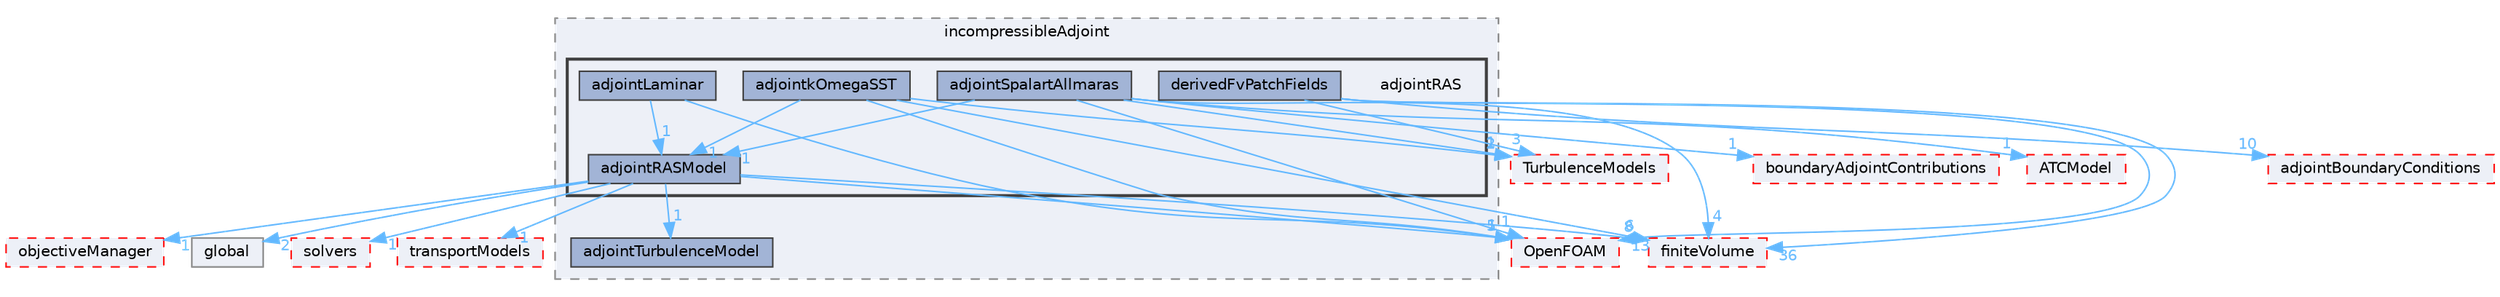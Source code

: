 digraph "src/optimisation/adjointOptimisation/adjoint/turbulenceModels/incompressibleAdjoint/adjointRAS"
{
 // LATEX_PDF_SIZE
  bgcolor="transparent";
  edge [fontname=Helvetica,fontsize=10,labelfontname=Helvetica,labelfontsize=10];
  node [fontname=Helvetica,fontsize=10,shape=box,height=0.2,width=0.4];
  compound=true
  subgraph clusterdir_2faf1506b7d3bfc67479a0cb5dfaec79 {
    graph [ bgcolor="#edf0f7", pencolor="grey50", label="incompressibleAdjoint", fontname=Helvetica,fontsize=10 style="filled,dashed", URL="dir_2faf1506b7d3bfc67479a0cb5dfaec79.html",tooltip=""]
  dir_f90935866998cf45726cbb2a5b5eb956 [label="adjointTurbulenceModel", fillcolor="#a2b4d6", color="grey25", style="filled", URL="dir_f90935866998cf45726cbb2a5b5eb956.html",tooltip=""];
  subgraph clusterdir_9f61f8dfde461696885d32a8d257cf1d {
    graph [ bgcolor="#edf0f7", pencolor="grey25", label="", fontname=Helvetica,fontsize=10 style="filled,bold", URL="dir_9f61f8dfde461696885d32a8d257cf1d.html",tooltip=""]
    dir_9f61f8dfde461696885d32a8d257cf1d [shape=plaintext, label="adjointRAS"];
  dir_bf07cd3441ef0952602bcc6df3f6b792 [label="adjointkOmegaSST", fillcolor="#a2b4d6", color="grey25", style="filled", URL="dir_bf07cd3441ef0952602bcc6df3f6b792.html",tooltip=""];
  dir_b45799a8a9d27309800b21fc5d12b7ab [label="adjointLaminar", fillcolor="#a2b4d6", color="grey25", style="filled", URL="dir_b45799a8a9d27309800b21fc5d12b7ab.html",tooltip=""];
  dir_7250470eb2f41613612d935f8a369a5f [label="adjointRASModel", fillcolor="#a2b4d6", color="grey25", style="filled", URL="dir_7250470eb2f41613612d935f8a369a5f.html",tooltip=""];
  dir_75327fb0199a392e1998cff857fd8378 [label="adjointSpalartAllmaras", fillcolor="#a2b4d6", color="grey25", style="filled", URL="dir_75327fb0199a392e1998cff857fd8378.html",tooltip=""];
  dir_dee64796cb0cb3643bf98dbe7f3e7597 [label="derivedFvPatchFields", fillcolor="#a2b4d6", color="grey25", style="filled", URL="dir_dee64796cb0cb3643bf98dbe7f3e7597.html",tooltip=""];
  }
  }
  dir_1784f822592d39f816c839dc1a098cdb [label="adjointBoundaryConditions", fillcolor="#edf0f7", color="red", style="filled,dashed", URL="dir_1784f822592d39f816c839dc1a098cdb.html",tooltip=""];
  dir_1eda626aeac0f0ad2848c36acaa5d501 [label="TurbulenceModels", fillcolor="#edf0f7", color="red", style="filled,dashed", URL="dir_1eda626aeac0f0ad2848c36acaa5d501.html",tooltip=""];
  dir_9bd15774b555cf7259a6fa18f99fe99b [label="finiteVolume", fillcolor="#edf0f7", color="red", style="filled,dashed", URL="dir_9bd15774b555cf7259a6fa18f99fe99b.html",tooltip=""];
  dir_c5473ff19b20e6ec4dfe5c310b3778a8 [label="OpenFOAM", fillcolor="#edf0f7", color="red", style="filled,dashed", URL="dir_c5473ff19b20e6ec4dfe5c310b3778a8.html",tooltip=""];
  dir_9415e59289a6feeb24164dafa70a594f [label="transportModels", fillcolor="#edf0f7", color="red", style="filled,dashed", URL="dir_9415e59289a6feeb24164dafa70a594f.html",tooltip=""];
  dir_df4d411816fa2103c27e0f87f824bd4d [label="objectiveManager", fillcolor="#edf0f7", color="red", style="filled,dashed", URL="dir_df4d411816fa2103c27e0f87f824bd4d.html",tooltip=""];
  dir_dd56dc4c5f6c51768e20e60d3fce2a94 [label="global", fillcolor="#edf0f7", color="grey50", style="filled", URL="dir_dd56dc4c5f6c51768e20e60d3fce2a94.html",tooltip=""];
  dir_f1ea2e00111d8324be054b4e32e6ee53 [label="solvers", fillcolor="#edf0f7", color="red", style="filled,dashed", URL="dir_f1ea2e00111d8324be054b4e32e6ee53.html",tooltip=""];
  dir_3c0395a0b3704d24024ddd387bcbaf66 [label="boundaryAdjointContributions", fillcolor="#edf0f7", color="red", style="filled,dashed", URL="dir_3c0395a0b3704d24024ddd387bcbaf66.html",tooltip=""];
  dir_6019e2ba756911614deb7d1618097af1 [label="ATCModel", fillcolor="#edf0f7", color="red", style="filled,dashed", URL="dir_6019e2ba756911614deb7d1618097af1.html",tooltip=""];
  dir_bf07cd3441ef0952602bcc6df3f6b792->dir_1eda626aeac0f0ad2848c36acaa5d501 [headlabel="2", labeldistance=1.5 headhref="dir_000042_004143.html" href="dir_000042_004143.html" color="steelblue1" fontcolor="steelblue1"];
  dir_bf07cd3441ef0952602bcc6df3f6b792->dir_7250470eb2f41613612d935f8a369a5f [headlabel="1", labeldistance=1.5 headhref="dir_000042_000058.html" href="dir_000042_000058.html" color="steelblue1" fontcolor="steelblue1"];
  dir_bf07cd3441ef0952602bcc6df3f6b792->dir_9bd15774b555cf7259a6fa18f99fe99b [headlabel="6", labeldistance=1.5 headhref="dir_000042_001387.html" href="dir_000042_001387.html" color="steelblue1" fontcolor="steelblue1"];
  dir_bf07cd3441ef0952602bcc6df3f6b792->dir_c5473ff19b20e6ec4dfe5c310b3778a8 [headlabel="1", labeldistance=1.5 headhref="dir_000042_002695.html" href="dir_000042_002695.html" color="steelblue1" fontcolor="steelblue1"];
  dir_b45799a8a9d27309800b21fc5d12b7ab->dir_7250470eb2f41613612d935f8a369a5f [headlabel="1", labeldistance=1.5 headhref="dir_000043_000058.html" href="dir_000043_000058.html" color="steelblue1" fontcolor="steelblue1"];
  dir_b45799a8a9d27309800b21fc5d12b7ab->dir_c5473ff19b20e6ec4dfe5c310b3778a8 [headlabel="1", labeldistance=1.5 headhref="dir_000043_002695.html" href="dir_000043_002695.html" color="steelblue1" fontcolor="steelblue1"];
  dir_7250470eb2f41613612d935f8a369a5f->dir_9415e59289a6feeb24164dafa70a594f [headlabel="1", labeldistance=1.5 headhref="dir_000058_004112.html" href="dir_000058_004112.html" color="steelblue1" fontcolor="steelblue1"];
  dir_7250470eb2f41613612d935f8a369a5f->dir_9bd15774b555cf7259a6fa18f99fe99b [headlabel="8", labeldistance=1.5 headhref="dir_000058_001387.html" href="dir_000058_001387.html" color="steelblue1" fontcolor="steelblue1"];
  dir_7250470eb2f41613612d935f8a369a5f->dir_c5473ff19b20e6ec4dfe5c310b3778a8 [headlabel="5", labeldistance=1.5 headhref="dir_000058_002695.html" href="dir_000058_002695.html" color="steelblue1" fontcolor="steelblue1"];
  dir_7250470eb2f41613612d935f8a369a5f->dir_dd56dc4c5f6c51768e20e60d3fce2a94 [headlabel="2", labeldistance=1.5 headhref="dir_000058_001646.html" href="dir_000058_001646.html" color="steelblue1" fontcolor="steelblue1"];
  dir_7250470eb2f41613612d935f8a369a5f->dir_df4d411816fa2103c27e0f87f824bd4d [headlabel="1", labeldistance=1.5 headhref="dir_000058_002662.html" href="dir_000058_002662.html" color="steelblue1" fontcolor="steelblue1"];
  dir_7250470eb2f41613612d935f8a369a5f->dir_f1ea2e00111d8324be054b4e32e6ee53 [headlabel="1", labeldistance=1.5 headhref="dir_000058_003659.html" href="dir_000058_003659.html" color="steelblue1" fontcolor="steelblue1"];
  dir_7250470eb2f41613612d935f8a369a5f->dir_f90935866998cf45726cbb2a5b5eb956 [headlabel="1", labeldistance=1.5 headhref="dir_000058_000068.html" href="dir_000058_000068.html" color="steelblue1" fontcolor="steelblue1"];
  dir_75327fb0199a392e1998cff857fd8378->dir_1eda626aeac0f0ad2848c36acaa5d501 [headlabel="1", labeldistance=1.5 headhref="dir_000067_004143.html" href="dir_000067_004143.html" color="steelblue1" fontcolor="steelblue1"];
  dir_75327fb0199a392e1998cff857fd8378->dir_3c0395a0b3704d24024ddd387bcbaf66 [headlabel="1", labeldistance=1.5 headhref="dir_000067_000324.html" href="dir_000067_000324.html" color="steelblue1" fontcolor="steelblue1"];
  dir_75327fb0199a392e1998cff857fd8378->dir_6019e2ba756911614deb7d1618097af1 [headlabel="1", labeldistance=1.5 headhref="dir_000067_000135.html" href="dir_000067_000135.html" color="steelblue1" fontcolor="steelblue1"];
  dir_75327fb0199a392e1998cff857fd8378->dir_7250470eb2f41613612d935f8a369a5f [headlabel="1", labeldistance=1.5 headhref="dir_000067_000058.html" href="dir_000067_000058.html" color="steelblue1" fontcolor="steelblue1"];
  dir_75327fb0199a392e1998cff857fd8378->dir_9bd15774b555cf7259a6fa18f99fe99b [headlabel="4", labeldistance=1.5 headhref="dir_000067_001387.html" href="dir_000067_001387.html" color="steelblue1" fontcolor="steelblue1"];
  dir_75327fb0199a392e1998cff857fd8378->dir_c5473ff19b20e6ec4dfe5c310b3778a8 [headlabel="1", labeldistance=1.5 headhref="dir_000067_002695.html" href="dir_000067_002695.html" color="steelblue1" fontcolor="steelblue1"];
  dir_dee64796cb0cb3643bf98dbe7f3e7597->dir_1784f822592d39f816c839dc1a098cdb [headlabel="10", labeldistance=1.5 headhref="dir_000879_000033.html" href="dir_000879_000033.html" color="steelblue1" fontcolor="steelblue1"];
  dir_dee64796cb0cb3643bf98dbe7f3e7597->dir_9bd15774b555cf7259a6fa18f99fe99b [headlabel="36", labeldistance=1.5 headhref="dir_000879_001387.html" href="dir_000879_001387.html" color="steelblue1" fontcolor="steelblue1"];
  dir_dee64796cb0cb3643bf98dbe7f3e7597->dir_c5473ff19b20e6ec4dfe5c310b3778a8 [headlabel="13", labeldistance=1.5 headhref="dir_000879_002695.html" href="dir_000879_002695.html" color="steelblue1" fontcolor="steelblue1"];
  dir_dee64796cb0cb3643bf98dbe7f3e7597->dir_1eda626aeac0f0ad2848c36acaa5d501 [headlabel="3", labeldistance=1.5 headhref="dir_000879_004143.html" href="dir_000879_004143.html" color="steelblue1" fontcolor="steelblue1"];
}
